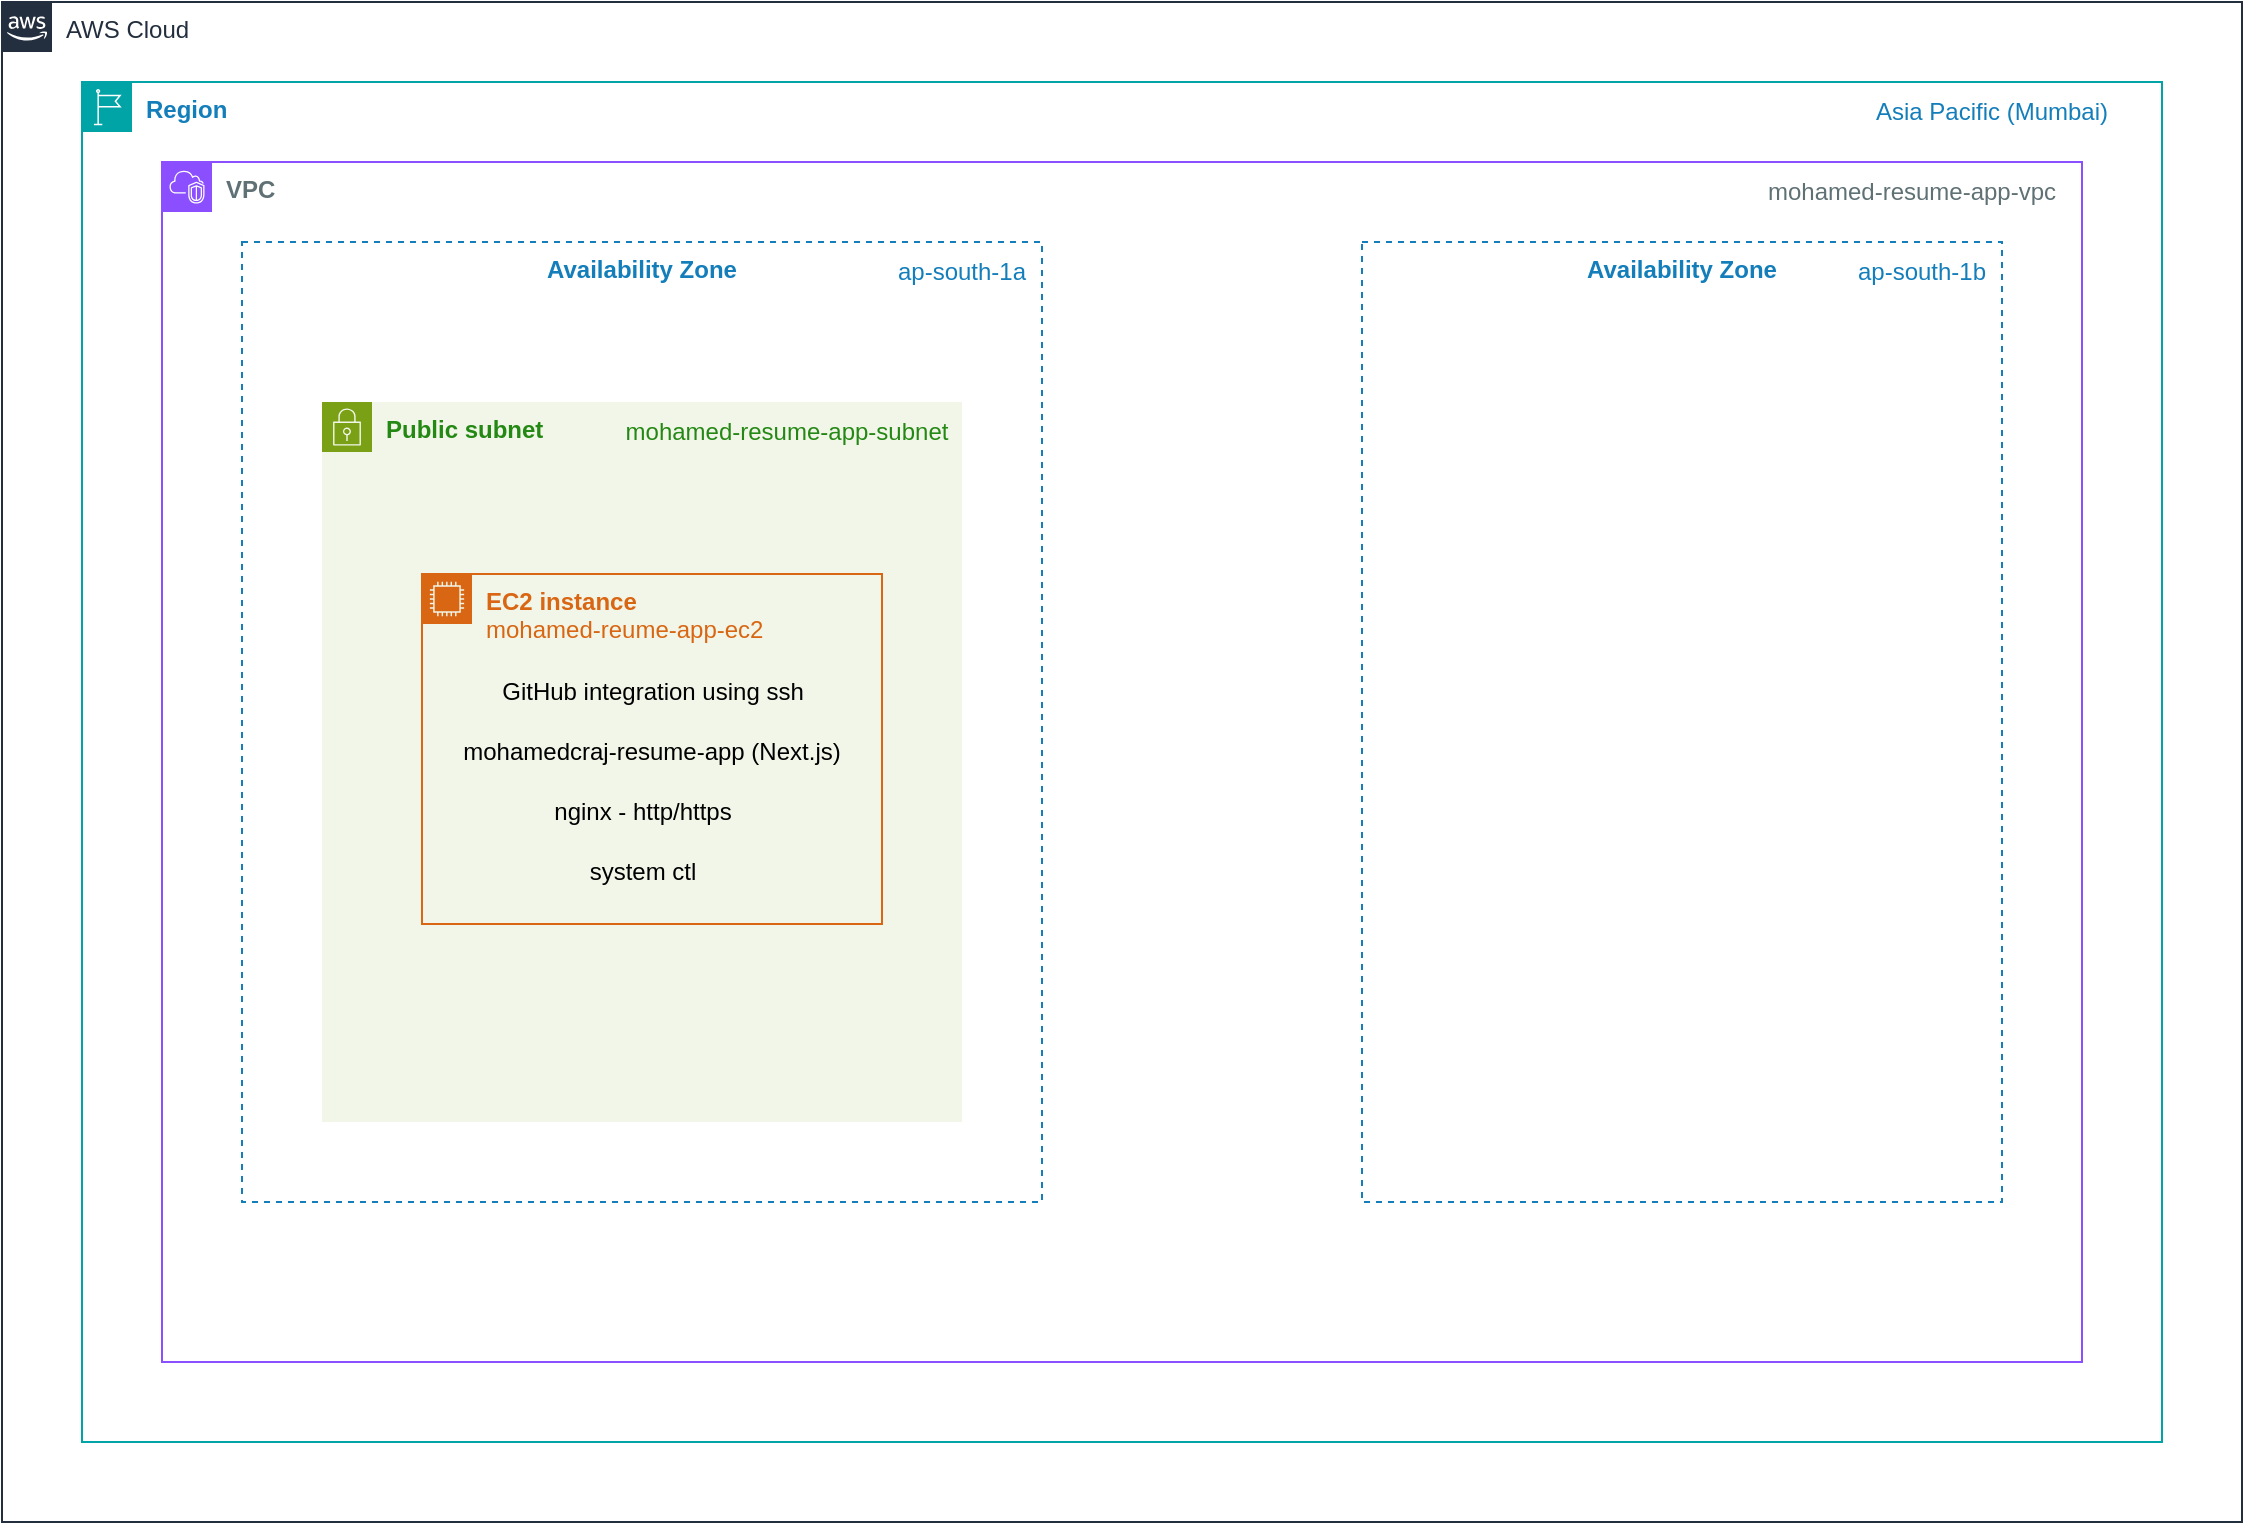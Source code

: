 <mxfile version="24.8.0">
  <diagram name="Page-1" id="13-ynUv5Vi8niWrXXFms">
    <mxGraphModel dx="1570" dy="1033" grid="1" gridSize="10" guides="1" tooltips="1" connect="1" arrows="1" fold="1" page="1" pageScale="1" pageWidth="1169" pageHeight="827" math="0" shadow="0">
      <root>
        <mxCell id="0" />
        <mxCell id="1" parent="0" />
        <mxCell id="L4TfTG_HE_Cz_6SOouko-1" value="&lt;b&gt;Region&lt;/b&gt;" style="points=[[0,0],[0.25,0],[0.5,0],[0.75,0],[1,0],[1,0.25],[1,0.5],[1,0.75],[1,1],[0.75,1],[0.5,1],[0.25,1],[0,1],[0,0.75],[0,0.5],[0,0.25]];outlineConnect=0;gradientColor=none;html=1;whiteSpace=wrap;fontSize=12;fontStyle=0;container=1;pointerEvents=0;collapsible=0;recursiveResize=0;shape=mxgraph.aws4.group;grIcon=mxgraph.aws4.group_region;strokeColor=#00A4A6;fillColor=none;verticalAlign=top;align=left;spacingLeft=30;fontColor=#147EBA;" parent="1" vertex="1">
          <mxGeometry x="80" y="80" width="1040" height="680" as="geometry" />
        </mxCell>
        <mxCell id="L4TfTG_HE_Cz_6SOouko-4" value="AWS Cloud" style="points=[[0,0],[0.25,0],[0.5,0],[0.75,0],[1,0],[1,0.25],[1,0.5],[1,0.75],[1,1],[0.75,1],[0.5,1],[0.25,1],[0,1],[0,0.75],[0,0.5],[0,0.25]];outlineConnect=0;gradientColor=none;html=1;whiteSpace=wrap;fontSize=12;fontStyle=0;container=1;pointerEvents=0;collapsible=0;recursiveResize=0;shape=mxgraph.aws4.group;grIcon=mxgraph.aws4.group_aws_cloud_alt;strokeColor=#232F3E;fillColor=none;verticalAlign=top;align=left;spacingLeft=30;fontColor=#232F3E;dashed=0;" parent="1" vertex="1">
          <mxGeometry x="40" y="40" width="1120" height="760" as="geometry" />
        </mxCell>
        <mxCell id="x8ulssIdyP4FOZrkm7Mt-1" value="&lt;span style=&quot;caret-color: rgb(20, 126, 186); color: rgb(20, 126, 186); text-align: left;&quot;&gt;Asia Pacific (Mumbai)&lt;/span&gt;" style="text;html=1;align=center;verticalAlign=middle;whiteSpace=wrap;rounded=0;" parent="L4TfTG_HE_Cz_6SOouko-4" vertex="1">
          <mxGeometry x="930" y="40" width="130" height="30" as="geometry" />
        </mxCell>
        <mxCell id="L4TfTG_HE_Cz_6SOouko-7" value="&lt;font color=&quot;#607175&quot;&gt;&lt;b&gt;VPC&lt;/b&gt;&lt;/font&gt;" style="points=[[0,0],[0.25,0],[0.5,0],[0.75,0],[1,0],[1,0.25],[1,0.5],[1,0.75],[1,1],[0.75,1],[0.5,1],[0.25,1],[0,1],[0,0.75],[0,0.5],[0,0.25]];outlineConnect=0;gradientColor=none;html=1;whiteSpace=wrap;fontSize=12;fontStyle=0;container=1;pointerEvents=0;collapsible=0;recursiveResize=0;shape=mxgraph.aws4.group;grIcon=mxgraph.aws4.group_vpc2;strokeColor=#8C4FFF;fillColor=none;verticalAlign=top;align=left;spacingLeft=30;fontColor=#AAB7B8;dashed=0;" parent="1" vertex="1">
          <mxGeometry x="120" y="120" width="960" height="600" as="geometry" />
        </mxCell>
        <mxCell id="L4TfTG_HE_Cz_6SOouko-2" value="&lt;b&gt;Availability Zone&lt;/b&gt;" style="fillColor=none;strokeColor=#147EBA;dashed=1;verticalAlign=top;fontStyle=0;fontColor=#147EBA;whiteSpace=wrap;html=1;" parent="L4TfTG_HE_Cz_6SOouko-7" vertex="1">
          <mxGeometry x="40" y="40" width="400" height="480" as="geometry" />
        </mxCell>
        <mxCell id="L4TfTG_HE_Cz_6SOouko-5" value="&lt;b&gt;Availability Zone&lt;/b&gt;" style="fillColor=none;strokeColor=#147EBA;dashed=1;verticalAlign=top;fontStyle=0;fontColor=#147EBA;whiteSpace=wrap;html=1;" parent="L4TfTG_HE_Cz_6SOouko-7" vertex="1">
          <mxGeometry x="600" y="40" width="320" height="480" as="geometry" />
        </mxCell>
        <mxCell id="2Y4jXMCBEfJ4xLDZcFPG-1" value="&lt;b&gt;Public subnet&lt;/b&gt;" style="points=[[0,0],[0.25,0],[0.5,0],[0.75,0],[1,0],[1,0.25],[1,0.5],[1,0.75],[1,1],[0.75,1],[0.5,1],[0.25,1],[0,1],[0,0.75],[0,0.5],[0,0.25]];outlineConnect=0;gradientColor=none;html=1;whiteSpace=wrap;fontSize=12;fontStyle=0;container=1;pointerEvents=0;collapsible=0;recursiveResize=0;shape=mxgraph.aws4.group;grIcon=mxgraph.aws4.group_security_group;grStroke=0;strokeColor=#7AA116;fillColor=#F2F6E8;verticalAlign=top;align=left;spacingLeft=30;fontColor=#248814;dashed=0;" parent="L4TfTG_HE_Cz_6SOouko-7" vertex="1">
          <mxGeometry x="80" y="120" width="320" height="360" as="geometry" />
        </mxCell>
        <mxCell id="x8ulssIdyP4FOZrkm7Mt-5" value="&lt;b&gt;EC2&lt;/b&gt; &lt;b&gt;instance&lt;/b&gt;&lt;div&gt;mohamed-reume-app-ec2&lt;/div&gt;" style="points=[[0,0],[0.25,0],[0.5,0],[0.75,0],[1,0],[1,0.25],[1,0.5],[1,0.75],[1,1],[0.75,1],[0.5,1],[0.25,1],[0,1],[0,0.75],[0,0.5],[0,0.25]];outlineConnect=0;gradientColor=none;html=1;whiteSpace=wrap;fontSize=12;fontStyle=0;container=1;pointerEvents=0;collapsible=0;recursiveResize=0;shape=mxgraph.aws4.group;grIcon=mxgraph.aws4.group_ec2_instance_contents;strokeColor=#D86613;fillColor=none;verticalAlign=top;align=left;spacingLeft=30;fontColor=#D86613;dashed=0;" parent="2Y4jXMCBEfJ4xLDZcFPG-1" vertex="1">
          <mxGeometry x="50" y="86" width="230" height="175" as="geometry" />
        </mxCell>
        <mxCell id="x8ulssIdyP4FOZrkm7Mt-2" value="&lt;span style=&quot;caret-color: rgb(96, 113, 117); color: rgb(96, 113, 117); text-align: left;&quot;&gt;mohamed-resume-app-vpc&lt;/span&gt;" style="text;html=1;align=center;verticalAlign=middle;whiteSpace=wrap;rounded=0;" parent="L4TfTG_HE_Cz_6SOouko-7" vertex="1">
          <mxGeometry x="800" width="150" height="30" as="geometry" />
        </mxCell>
        <mxCell id="x8ulssIdyP4FOZrkm7Mt-3" value="&lt;span style=&quot;caret-color: rgb(20, 126, 186); color: rgb(20, 126, 186);&quot;&gt;ap-south-1a&lt;/span&gt;" style="text;html=1;align=center;verticalAlign=middle;whiteSpace=wrap;rounded=0;" parent="L4TfTG_HE_Cz_6SOouko-7" vertex="1">
          <mxGeometry x="360" y="40" width="80" height="30" as="geometry" />
        </mxCell>
        <mxCell id="x8ulssIdyP4FOZrkm7Mt-4" value="&lt;span style=&quot;caret-color: rgb(20, 126, 186); color: rgb(20, 126, 186);&quot;&gt;ap-south-1b&lt;/span&gt;" style="text;html=1;align=center;verticalAlign=middle;whiteSpace=wrap;rounded=0;" parent="L4TfTG_HE_Cz_6SOouko-7" vertex="1">
          <mxGeometry x="840" y="40" width="80" height="30" as="geometry" />
        </mxCell>
        <mxCell id="x8ulssIdyP4FOZrkm7Mt-6" value="mohamedcraj-resume-app (Next.js)" style="text;html=1;align=center;verticalAlign=middle;whiteSpace=wrap;rounded=0;" parent="L4TfTG_HE_Cz_6SOouko-7" vertex="1">
          <mxGeometry x="140" y="280" width="210" height="30" as="geometry" />
        </mxCell>
        <mxCell id="x8ulssIdyP4FOZrkm7Mt-8" value="system ctl" style="text;html=1;align=center;verticalAlign=middle;whiteSpace=wrap;rounded=0;" parent="L4TfTG_HE_Cz_6SOouko-7" vertex="1">
          <mxGeometry x="162.5" y="340" width="155" height="30" as="geometry" />
        </mxCell>
        <mxCell id="x8ulssIdyP4FOZrkm7Mt-9" value="GitHub integration using ssh" style="text;html=1;align=center;verticalAlign=middle;whiteSpace=wrap;rounded=0;" parent="L4TfTG_HE_Cz_6SOouko-7" vertex="1">
          <mxGeometry x="167.5" y="250" width="155" height="30" as="geometry" />
        </mxCell>
        <mxCell id="x8ulssIdyP4FOZrkm7Mt-7" value="nginx - http/https" style="text;html=1;align=center;verticalAlign=middle;whiteSpace=wrap;rounded=0;" parent="L4TfTG_HE_Cz_6SOouko-7" vertex="1">
          <mxGeometry x="162.5" y="310" width="155" height="30" as="geometry" />
        </mxCell>
        <mxCell id="CtbZwT8K51sQD9rCroaq-2" value="&lt;span style=&quot;caret-color: rgb(36, 136, 20); color: rgb(36, 136, 20); text-align: left;&quot;&gt;mohamed-resume-app-subnet&lt;/span&gt;" style="text;html=1;align=center;verticalAlign=middle;whiteSpace=wrap;rounded=0;" vertex="1" parent="L4TfTG_HE_Cz_6SOouko-7">
          <mxGeometry x="225" y="120" width="175" height="30" as="geometry" />
        </mxCell>
      </root>
    </mxGraphModel>
  </diagram>
</mxfile>
